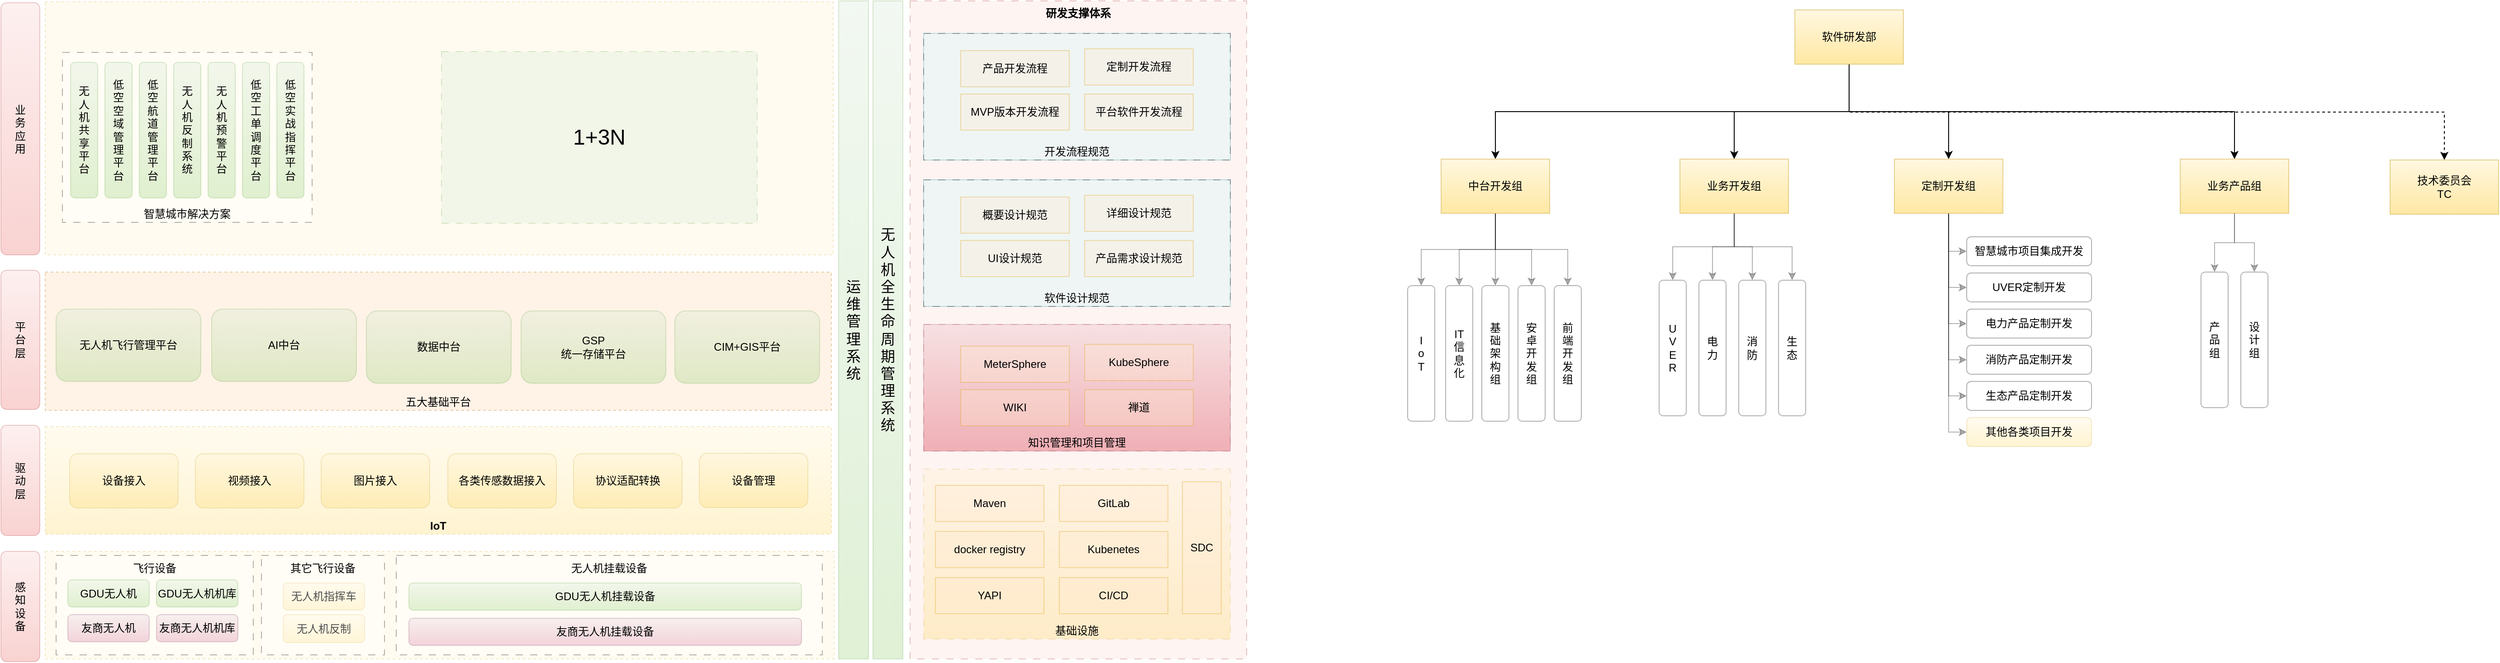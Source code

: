 <mxfile version="21.5.0" type="github">
  <diagram name="第 1 页" id="sy28XgDb7c2ZBghyUJCW">
    <mxGraphModel dx="3005" dy="1496" grid="0" gridSize="10" guides="1" tooltips="1" connect="1" arrows="1" fold="1" page="0" pageScale="1" pageWidth="827" pageHeight="1169" math="0" shadow="0">
      <root>
        <mxCell id="0" />
        <mxCell id="1" parent="0" />
        <mxCell id="hMCf7hKVNoh-XMHEsH0r-1" value="五大基础平台" style="rounded=0;whiteSpace=wrap;html=1;verticalAlign=bottom;opacity=30;glass=0;dashed=1;fillColor=#fad7ac;strokeColor=#b46504;" vertex="1" parent="1">
          <mxGeometry x="-677" y="145" width="869" height="153" as="geometry" />
        </mxCell>
        <mxCell id="hMCf7hKVNoh-XMHEsH0r-2" value="感&lt;br&gt;知&lt;br&gt;设&lt;br&gt;备" style="rounded=1;whiteSpace=wrap;html=1;opacity=30;fillColor=#f8cecc;gradientColor=#ea6b66;strokeColor=#b85450;" vertex="1" parent="1">
          <mxGeometry x="-726" y="454" width="43" height="122" as="geometry" />
        </mxCell>
        <mxCell id="hMCf7hKVNoh-XMHEsH0r-3" value="" style="rounded=0;whiteSpace=wrap;html=1;glass=0;opacity=30;dashed=1;fillColor=#fff2cc;strokeColor=#d6b656;" vertex="1" parent="1">
          <mxGeometry x="-677" y="454" width="872" height="119" as="geometry" />
        </mxCell>
        <mxCell id="hMCf7hKVNoh-XMHEsH0r-4" value="驱&lt;br&gt;动&lt;br&gt;层" style="rounded=1;whiteSpace=wrap;html=1;opacity=30;fillColor=#f8cecc;gradientColor=#ea6b66;strokeColor=#b85450;" vertex="1" parent="1">
          <mxGeometry x="-726" y="314.5" width="43" height="122" as="geometry" />
        </mxCell>
        <mxCell id="hMCf7hKVNoh-XMHEsH0r-5" value="&lt;b&gt;IoT&lt;/b&gt;" style="rounded=0;whiteSpace=wrap;html=1;verticalAlign=bottom;opacity=30;glass=0;dashed=1;fillColor=#fff2cc;strokeColor=#d6b656;gradientColor=#ffd966;" vertex="1" parent="1">
          <mxGeometry x="-677" y="316" width="869" height="119" as="geometry" />
        </mxCell>
        <mxCell id="hMCf7hKVNoh-XMHEsH0r-6" value="平&lt;br&gt;台&lt;br&gt;层" style="rounded=1;whiteSpace=wrap;html=1;opacity=30;fillColor=#f8cecc;gradientColor=#ea6b66;strokeColor=#b85450;" vertex="1" parent="1">
          <mxGeometry x="-726" y="143" width="43" height="154" as="geometry" />
        </mxCell>
        <mxCell id="hMCf7hKVNoh-XMHEsH0r-7" value="设备接入" style="rounded=1;whiteSpace=wrap;html=1;opacity=30;fillColor=#fff2cc;gradientColor=#ffd966;strokeColor=#d6b656;" vertex="1" parent="1">
          <mxGeometry x="-650" y="346" width="120" height="60" as="geometry" />
        </mxCell>
        <mxCell id="hMCf7hKVNoh-XMHEsH0r-8" value="协议适配转换" style="rounded=1;whiteSpace=wrap;html=1;opacity=30;fillColor=#fff2cc;gradientColor=#ffd966;strokeColor=#d6b656;" vertex="1" parent="1">
          <mxGeometry x="-93" y="346" width="120" height="60" as="geometry" />
        </mxCell>
        <mxCell id="hMCf7hKVNoh-XMHEsH0r-9" value="视频接入" style="rounded=1;whiteSpace=wrap;html=1;opacity=30;fillColor=#fff2cc;gradientColor=#ffd966;strokeColor=#d6b656;" vertex="1" parent="1">
          <mxGeometry x="-511" y="346" width="120" height="60" as="geometry" />
        </mxCell>
        <mxCell id="hMCf7hKVNoh-XMHEsH0r-10" value="各类传感数据接入" style="rounded=1;whiteSpace=wrap;html=1;opacity=30;fillColor=#fff2cc;gradientColor=#ffd966;strokeColor=#d6b656;" vertex="1" parent="1">
          <mxGeometry x="-232" y="346" width="120" height="60" as="geometry" />
        </mxCell>
        <mxCell id="hMCf7hKVNoh-XMHEsH0r-11" value="图片接入" style="rounded=1;whiteSpace=wrap;html=1;opacity=30;fillColor=#fff2cc;gradientColor=#ffd966;strokeColor=#d6b656;" vertex="1" parent="1">
          <mxGeometry x="-372" y="346" width="120" height="60" as="geometry" />
        </mxCell>
        <mxCell id="hMCf7hKVNoh-XMHEsH0r-12" value="设备管理" style="rounded=1;whiteSpace=wrap;html=1;opacity=30;fillColor=#fff2cc;gradientColor=#ffd966;strokeColor=#d6b656;" vertex="1" parent="1">
          <mxGeometry x="46" y="345.5" width="120" height="60" as="geometry" />
        </mxCell>
        <mxCell id="hMCf7hKVNoh-XMHEsH0r-13" value="GSP&lt;br&gt;统一存储平台" style="rounded=1;whiteSpace=wrap;html=1;opacity=30;fillColor=#d5e8d4;gradientColor=#97d077;strokeColor=#82b366;" vertex="1" parent="1">
          <mxGeometry x="-151" y="188" width="160" height="80" as="geometry" />
        </mxCell>
        <mxCell id="hMCf7hKVNoh-XMHEsH0r-14" value="无人机飞行管理平台" style="rounded=1;whiteSpace=wrap;html=1;opacity=30;fillColor=#d5e8d4;gradientColor=#97d077;strokeColor=#82b366;" vertex="1" parent="1">
          <mxGeometry x="-665" y="186" width="160" height="80" as="geometry" />
        </mxCell>
        <mxCell id="hMCf7hKVNoh-XMHEsH0r-15" value="业&lt;br&gt;务&lt;br&gt;应&lt;br&gt;用" style="rounded=1;whiteSpace=wrap;html=1;fillColor=#f8cecc;strokeColor=#b85450;opacity=30;gradientColor=#ea6b66;" vertex="1" parent="1">
          <mxGeometry x="-726" y="-153" width="43" height="279" as="geometry" />
        </mxCell>
        <mxCell id="hMCf7hKVNoh-XMHEsH0r-16" value="" style="rounded=0;whiteSpace=wrap;html=1;verticalAlign=middle;opacity=30;glass=0;dashed=1;fillColor=#fff2cc;strokeColor=#d6b656;" vertex="1" parent="1">
          <mxGeometry x="-677" y="-154" width="871" height="280" as="geometry" />
        </mxCell>
        <mxCell id="hMCf7hKVNoh-XMHEsH0r-19" value="AI中台" style="rounded=1;whiteSpace=wrap;html=1;opacity=30;fillColor=#d5e8d4;gradientColor=#97d077;strokeColor=#82b366;" vertex="1" parent="1">
          <mxGeometry x="-493" y="186" width="160" height="80" as="geometry" />
        </mxCell>
        <mxCell id="hMCf7hKVNoh-XMHEsH0r-20" value="数据中台" style="rounded=1;whiteSpace=wrap;html=1;opacity=30;fillColor=#d5e8d4;gradientColor=#97d077;strokeColor=#82b366;" vertex="1" parent="1">
          <mxGeometry x="-322" y="188" width="160" height="80" as="geometry" />
        </mxCell>
        <mxCell id="hMCf7hKVNoh-XMHEsH0r-21" value="CIM+GIS平台" style="rounded=1;whiteSpace=wrap;html=1;opacity=30;fillColor=#d5e8d4;gradientColor=#97d077;strokeColor=#82b366;" vertex="1" parent="1">
          <mxGeometry x="19" y="188" width="160" height="80" as="geometry" />
        </mxCell>
        <mxCell id="hMCf7hKVNoh-XMHEsH0r-52" value="飞行设备" style="rounded=0;whiteSpace=wrap;html=1;opacity=30;verticalAlign=top;dashed=1;dashPattern=8 8;" vertex="1" parent="1">
          <mxGeometry x="-665" y="458.5" width="218" height="110" as="geometry" />
        </mxCell>
        <mxCell id="hMCf7hKVNoh-XMHEsH0r-53" value="GDU无人机" style="rounded=1;whiteSpace=wrap;html=1;opacity=30;fillColor=#d5e8d4;strokeColor=#82b366;gradientColor=#97d077;" vertex="1" parent="1">
          <mxGeometry x="-652" y="485.5" width="90" height="30" as="geometry" />
        </mxCell>
        <mxCell id="hMCf7hKVNoh-XMHEsH0r-54" value="GDU无人机机库" style="rounded=1;whiteSpace=wrap;html=1;opacity=30;fillColor=#d5e8d4;strokeColor=#82b366;gradientColor=#97d077;" vertex="1" parent="1">
          <mxGeometry x="-554" y="485.5" width="90" height="30" as="geometry" />
        </mxCell>
        <mxCell id="hMCf7hKVNoh-XMHEsH0r-55" value="无人机指挥车" style="rounded=1;whiteSpace=wrap;html=1;opacity=30;fillColor=#fff2cc;strokeColor=#d6b656;gradientColor=#ffd966;" vertex="1" parent="1">
          <mxGeometry x="-414" y="489" width="90" height="30" as="geometry" />
        </mxCell>
        <mxCell id="hMCf7hKVNoh-XMHEsH0r-56" value="无人机反制" style="rounded=1;whiteSpace=wrap;html=1;opacity=30;fillColor=#fff2cc;strokeColor=#d6b656;gradientColor=#ffd966;" vertex="1" parent="1">
          <mxGeometry x="-414" y="524" width="90" height="31" as="geometry" />
        </mxCell>
        <mxCell id="hMCf7hKVNoh-XMHEsH0r-57" value="无人机挂载设备" style="rounded=0;whiteSpace=wrap;html=1;opacity=30;verticalAlign=top;dashed=1;dashPattern=8 8;" vertex="1" parent="1">
          <mxGeometry x="-289" y="458.5" width="471" height="110" as="geometry" />
        </mxCell>
        <mxCell id="hMCf7hKVNoh-XMHEsH0r-69" value="研发支撑体系" style="rounded=0;whiteSpace=wrap;html=1;dashed=1;dashPattern=8 8;opacity=30;verticalAlign=top;movable=1;resizable=1;rotatable=1;deletable=1;editable=1;locked=0;connectable=1;fontStyle=1;fillColor=#fad9d5;strokeColor=#ae4132;" vertex="1" parent="1">
          <mxGeometry x="279" y="-155" width="372" height="728" as="geometry" />
        </mxCell>
        <mxCell id="hMCf7hKVNoh-XMHEsH0r-73" value="无&lt;br style=&quot;font-size: 16px;&quot;&gt;人&lt;br style=&quot;font-size: 16px;&quot;&gt;机&lt;br style=&quot;font-size: 16px;&quot;&gt;全&lt;br style=&quot;font-size: 16px;&quot;&gt;生&lt;br style=&quot;font-size: 16px;&quot;&gt;命&lt;br style=&quot;font-size: 16px;&quot;&gt;周&lt;br style=&quot;font-size: 16px;&quot;&gt;期&lt;br style=&quot;font-size: 16px;&quot;&gt;管&lt;br style=&quot;font-size: 16px;&quot;&gt;理&lt;br style=&quot;font-size: 16px;&quot;&gt;系&lt;br style=&quot;font-size: 16px;&quot;&gt;统" style="rounded=0;whiteSpace=wrap;html=1;opacity=30;fillColor=#d5e8d4;strokeColor=#82b366;gradientColor=#97d077;fontSize=16;" vertex="1" parent="1">
          <mxGeometry x="238" y="-155" width="33" height="728" as="geometry" />
        </mxCell>
        <mxCell id="hMCf7hKVNoh-XMHEsH0r-74" value="其它飞行设备" style="rounded=0;whiteSpace=wrap;html=1;opacity=30;verticalAlign=top;dashed=1;dashPattern=8 8;" vertex="1" parent="1">
          <mxGeometry x="-438" y="458.5" width="136" height="110" as="geometry" />
        </mxCell>
        <mxCell id="hMCf7hKVNoh-XMHEsH0r-75" value="友商无人机" style="rounded=1;whiteSpace=wrap;html=1;opacity=30;fillColor=#e6d0de;strokeColor=#996185;gradientColor=#d5739d;" vertex="1" parent="1">
          <mxGeometry x="-652" y="524" width="90" height="30" as="geometry" />
        </mxCell>
        <mxCell id="hMCf7hKVNoh-XMHEsH0r-76" value="友商无人机机库" style="rounded=1;whiteSpace=wrap;html=1;opacity=30;fillColor=#e6d0de;strokeColor=#996185;gradientColor=#d5739d;" vertex="1" parent="1">
          <mxGeometry x="-554" y="524" width="90" height="30" as="geometry" />
        </mxCell>
        <mxCell id="hMCf7hKVNoh-XMHEsH0r-78" value="GDU无人机挂载设备" style="rounded=1;whiteSpace=wrap;html=1;opacity=30;fillColor=#d5e8d4;strokeColor=#82b366;gradientColor=#97d077;" vertex="1" parent="1">
          <mxGeometry x="-275" y="489" width="434" height="30" as="geometry" />
        </mxCell>
        <mxCell id="hMCf7hKVNoh-XMHEsH0r-79" value="友商无人机挂载设备" style="rounded=1;whiteSpace=wrap;html=1;opacity=30;fillColor=#e6d0de;strokeColor=#996185;gradientColor=#d5739d;" vertex="1" parent="1">
          <mxGeometry x="-275" y="528" width="434" height="30" as="geometry" />
        </mxCell>
        <mxCell id="hMCf7hKVNoh-XMHEsH0r-80" value="运&lt;br style=&quot;font-size: 16px;&quot;&gt;维&lt;br style=&quot;font-size: 16px;&quot;&gt;管&lt;br style=&quot;font-size: 16px;&quot;&gt;理&lt;br style=&quot;font-size: 16px;&quot;&gt;系&lt;br style=&quot;font-size: 16px;&quot;&gt;统" style="rounded=0;whiteSpace=wrap;html=1;opacity=30;fillColor=#d5e8d4;strokeColor=#82b366;gradientColor=#97d077;fontSize=16;" vertex="1" parent="1">
          <mxGeometry x="200" y="-155" width="33" height="728" as="geometry" />
        </mxCell>
        <mxCell id="hMCf7hKVNoh-XMHEsH0r-38" value="1+3N" style="rounded=0;whiteSpace=wrap;html=1;opacity=30;verticalAlign=middle;dashed=1;dashPattern=8 8;container=0;fontSize=24;fillColor=#d5e8d4;strokeColor=#82b366;" vertex="1" parent="1">
          <mxGeometry x="-239" y="-99" width="349" height="190" as="geometry" />
        </mxCell>
        <mxCell id="hMCf7hKVNoh-XMHEsH0r-95" value="" style="group" vertex="1" connectable="0" parent="1">
          <mxGeometry x="-658" y="-98" width="276" height="188" as="geometry" />
        </mxCell>
        <mxCell id="hMCf7hKVNoh-XMHEsH0r-87" value="智慧城市解决方案" style="rounded=0;whiteSpace=wrap;html=1;opacity=30;verticalAlign=bottom;dashed=1;dashPattern=8 8;" vertex="1" parent="hMCf7hKVNoh-XMHEsH0r-95">
          <mxGeometry width="276" height="188" as="geometry" />
        </mxCell>
        <mxCell id="hMCf7hKVNoh-XMHEsH0r-88" value="低&lt;br&gt;空&lt;br&gt;空&lt;br&gt;域&lt;br&gt;管&lt;br&gt;理&lt;br&gt;平&lt;br&gt;台" style="rounded=1;whiteSpace=wrap;html=1;opacity=30;fillColor=#d5e8d4;strokeColor=#82b366;gradientColor=#97d077;" vertex="1" parent="hMCf7hKVNoh-XMHEsH0r-95">
          <mxGeometry x="47" y="11" width="30" height="150" as="geometry" />
        </mxCell>
        <mxCell id="hMCf7hKVNoh-XMHEsH0r-89" value="低&lt;br&gt;空&lt;br&gt;航&lt;br&gt;道&lt;br&gt;管&lt;br&gt;理&lt;br&gt;平&lt;br&gt;台" style="rounded=1;whiteSpace=wrap;html=1;opacity=30;fillColor=#d5e8d4;strokeColor=#82b366;gradientColor=#97d077;" vertex="1" parent="hMCf7hKVNoh-XMHEsH0r-95">
          <mxGeometry x="85" y="11" width="30" height="150" as="geometry" />
        </mxCell>
        <mxCell id="hMCf7hKVNoh-XMHEsH0r-90" value="无&lt;br&gt;人&lt;br&gt;机&lt;br&gt;反&lt;br&gt;制&lt;br&gt;系&lt;br&gt;统" style="rounded=1;whiteSpace=wrap;html=1;opacity=30;fillColor=#d5e8d4;strokeColor=#82b366;gradientColor=#97d077;" vertex="1" parent="hMCf7hKVNoh-XMHEsH0r-95">
          <mxGeometry x="123" y="11" width="30" height="150" as="geometry" />
        </mxCell>
        <mxCell id="hMCf7hKVNoh-XMHEsH0r-91" value="无&lt;br&gt;人&lt;br&gt;机&lt;br&gt;预&lt;br&gt;警&lt;br&gt;平&lt;br&gt;台" style="rounded=1;whiteSpace=wrap;html=1;opacity=30;fillColor=#d5e8d4;strokeColor=#82b366;gradientColor=#97d077;" vertex="1" parent="hMCf7hKVNoh-XMHEsH0r-95">
          <mxGeometry x="161" y="11" width="30" height="150" as="geometry" />
        </mxCell>
        <mxCell id="hMCf7hKVNoh-XMHEsH0r-92" value="无&lt;br&gt;人&lt;br&gt;机&lt;br&gt;共&lt;br&gt;享&lt;br&gt;平&lt;br&gt;台" style="rounded=1;whiteSpace=wrap;html=1;opacity=30;fillColor=#d5e8d4;strokeColor=#82b366;gradientColor=#97d077;" vertex="1" parent="hMCf7hKVNoh-XMHEsH0r-95">
          <mxGeometry x="9" y="11" width="30" height="150" as="geometry" />
        </mxCell>
        <mxCell id="hMCf7hKVNoh-XMHEsH0r-93" value="低&lt;br&gt;空&lt;br&gt;工&lt;br&gt;单&lt;br&gt;调&lt;br&gt;度&lt;br&gt;平&lt;br&gt;台" style="rounded=1;whiteSpace=wrap;html=1;opacity=30;fillColor=#d5e8d4;strokeColor=#82b366;gradientColor=#97d077;" vertex="1" parent="hMCf7hKVNoh-XMHEsH0r-95">
          <mxGeometry x="199" y="11" width="30" height="150" as="geometry" />
        </mxCell>
        <mxCell id="hMCf7hKVNoh-XMHEsH0r-94" value="低&lt;br&gt;空&lt;br&gt;实&lt;br&gt;战&lt;br&gt;指&lt;br&gt;挥&lt;br&gt;平&lt;br&gt;台" style="rounded=1;whiteSpace=wrap;html=1;opacity=30;fillColor=#d5e8d4;strokeColor=#82b366;gradientColor=#97d077;" vertex="1" parent="hMCf7hKVNoh-XMHEsH0r-95">
          <mxGeometry x="237" y="11" width="30" height="150" as="geometry" />
        </mxCell>
        <mxCell id="hMCf7hKVNoh-XMHEsH0r-115" value="" style="group;fillColor=#e6d0de;gradientColor=#d5739d;strokeColor=#996185;opacity=30;" vertex="1" connectable="0" parent="1">
          <mxGeometry x="294" y="203" width="339" height="140" as="geometry" />
        </mxCell>
        <mxCell id="hMCf7hKVNoh-XMHEsH0r-106" value="知识管理和项目管理" style="rounded=0;whiteSpace=wrap;html=1;opacity=30;verticalAlign=bottom;dashed=1;dashPattern=8 8;fillColor=#f8cecc;gradientColor=#ea6b66;strokeColor=#b85450;" vertex="1" parent="hMCf7hKVNoh-XMHEsH0r-115">
          <mxGeometry width="339" height="140" as="geometry" />
        </mxCell>
        <mxCell id="hMCf7hKVNoh-XMHEsH0r-111" value="WIKI" style="rounded=0;whiteSpace=wrap;html=1;opacity=30;fillColor=#ffe6cc;strokeColor=#d79b00;" vertex="1" parent="hMCf7hKVNoh-XMHEsH0r-115">
          <mxGeometry x="41" y="72" width="120" height="40" as="geometry" />
        </mxCell>
        <mxCell id="hMCf7hKVNoh-XMHEsH0r-112" value="禅道" style="rounded=0;whiteSpace=wrap;html=1;opacity=30;fillColor=#ffe6cc;strokeColor=#d79b00;" vertex="1" parent="hMCf7hKVNoh-XMHEsH0r-115">
          <mxGeometry x="178" y="72" width="120" height="40" as="geometry" />
        </mxCell>
        <mxCell id="hMCf7hKVNoh-XMHEsH0r-113" value="MeterSphere" style="rounded=0;whiteSpace=wrap;html=1;opacity=30;fillColor=#ffe6cc;strokeColor=#d79b00;" vertex="1" parent="hMCf7hKVNoh-XMHEsH0r-115">
          <mxGeometry x="41" y="24" width="120" height="40" as="geometry" />
        </mxCell>
        <mxCell id="hMCf7hKVNoh-XMHEsH0r-114" value="KubeSphere" style="rounded=0;whiteSpace=wrap;html=1;opacity=30;fillColor=#ffe6cc;strokeColor=#d79b00;" vertex="1" parent="hMCf7hKVNoh-XMHEsH0r-115">
          <mxGeometry x="178" y="22" width="120" height="40" as="geometry" />
        </mxCell>
        <mxCell id="hMCf7hKVNoh-XMHEsH0r-122" value="" style="group;fillColor=#b0e3e6;strokeColor=#0e8088;opacity=30;" vertex="1" connectable="0" parent="1">
          <mxGeometry x="294" y="43" width="339" height="140" as="geometry" />
        </mxCell>
        <mxCell id="hMCf7hKVNoh-XMHEsH0r-117" value="软件设计规范" style="rounded=0;whiteSpace=wrap;html=1;opacity=30;verticalAlign=bottom;dashed=1;dashPattern=8 8;" vertex="1" parent="hMCf7hKVNoh-XMHEsH0r-122">
          <mxGeometry width="339" height="140" as="geometry" />
        </mxCell>
        <mxCell id="hMCf7hKVNoh-XMHEsH0r-118" value="UI设计规范" style="rounded=0;whiteSpace=wrap;html=1;opacity=30;fillColor=#ffe6cc;strokeColor=#d79b00;" vertex="1" parent="hMCf7hKVNoh-XMHEsH0r-122">
          <mxGeometry x="41" y="67" width="120" height="40" as="geometry" />
        </mxCell>
        <mxCell id="hMCf7hKVNoh-XMHEsH0r-119" value="产品需求设计规范" style="rounded=0;whiteSpace=wrap;html=1;opacity=30;fillColor=#ffe6cc;strokeColor=#d79b00;" vertex="1" parent="hMCf7hKVNoh-XMHEsH0r-122">
          <mxGeometry x="178" y="67" width="120" height="40" as="geometry" />
        </mxCell>
        <mxCell id="hMCf7hKVNoh-XMHEsH0r-120" value="概要设计规范" style="rounded=0;whiteSpace=wrap;html=1;opacity=30;fillColor=#ffe6cc;strokeColor=#d79b00;" vertex="1" parent="hMCf7hKVNoh-XMHEsH0r-122">
          <mxGeometry x="41" y="19" width="120" height="40" as="geometry" />
        </mxCell>
        <mxCell id="hMCf7hKVNoh-XMHEsH0r-121" value="详细设计规范" style="rounded=0;whiteSpace=wrap;html=1;opacity=30;fillColor=#ffe6cc;strokeColor=#d79b00;" vertex="1" parent="hMCf7hKVNoh-XMHEsH0r-122">
          <mxGeometry x="178" y="17" width="120" height="40" as="geometry" />
        </mxCell>
        <mxCell id="hMCf7hKVNoh-XMHEsH0r-129" value="" style="group" vertex="1" connectable="0" parent="1">
          <mxGeometry x="294" y="-119" width="339" height="140" as="geometry" />
        </mxCell>
        <mxCell id="hMCf7hKVNoh-XMHEsH0r-123" value="" style="group;fillColor=#b0e3e6;strokeColor=#0e8088;opacity=30;container=0;" vertex="1" connectable="0" parent="hMCf7hKVNoh-XMHEsH0r-129">
          <mxGeometry width="339" height="140" as="geometry" />
        </mxCell>
        <mxCell id="hMCf7hKVNoh-XMHEsH0r-124" value="开发流程规范" style="rounded=0;whiteSpace=wrap;html=1;opacity=30;verticalAlign=bottom;dashed=1;dashPattern=8 8;container=0;" vertex="1" parent="hMCf7hKVNoh-XMHEsH0r-129">
          <mxGeometry width="339" height="140" as="geometry" />
        </mxCell>
        <mxCell id="hMCf7hKVNoh-XMHEsH0r-125" value="MVP版本开发流程" style="rounded=0;whiteSpace=wrap;html=1;opacity=30;fillColor=#ffe6cc;strokeColor=#d79b00;" vertex="1" parent="hMCf7hKVNoh-XMHEsH0r-129">
          <mxGeometry x="41" y="67" width="120" height="40" as="geometry" />
        </mxCell>
        <mxCell id="hMCf7hKVNoh-XMHEsH0r-126" value="平台软件开发流程" style="rounded=0;whiteSpace=wrap;html=1;opacity=30;fillColor=#ffe6cc;strokeColor=#d79b00;" vertex="1" parent="hMCf7hKVNoh-XMHEsH0r-129">
          <mxGeometry x="178" y="67" width="120" height="40" as="geometry" />
        </mxCell>
        <mxCell id="hMCf7hKVNoh-XMHEsH0r-127" value="产品开发流程" style="rounded=0;whiteSpace=wrap;html=1;opacity=30;fillColor=#ffe6cc;strokeColor=#d79b00;" vertex="1" parent="hMCf7hKVNoh-XMHEsH0r-129">
          <mxGeometry x="41" y="19" width="120" height="40" as="geometry" />
        </mxCell>
        <mxCell id="hMCf7hKVNoh-XMHEsH0r-128" value="定制开发流程" style="rounded=0;whiteSpace=wrap;html=1;opacity=30;fillColor=#ffe6cc;strokeColor=#d79b00;" vertex="1" parent="hMCf7hKVNoh-XMHEsH0r-129">
          <mxGeometry x="178" y="17" width="120" height="40" as="geometry" />
        </mxCell>
        <mxCell id="hMCf7hKVNoh-XMHEsH0r-97" value="基础设施" style="rounded=0;whiteSpace=wrap;html=1;opacity=30;verticalAlign=bottom;dashed=1;dashPattern=8 8;fillColor=#fff2cc;gradientColor=#ffd966;strokeColor=#d6b656;" vertex="1" parent="1">
          <mxGeometry x="294" y="363" width="339" height="188" as="geometry" />
        </mxCell>
        <mxCell id="hMCf7hKVNoh-XMHEsH0r-98" value="Maven" style="rounded=0;whiteSpace=wrap;html=1;opacity=30;fillColor=#ffe6cc;strokeColor=#d79b00;" vertex="1" parent="1">
          <mxGeometry x="307" y="381" width="120" height="40" as="geometry" />
        </mxCell>
        <mxCell id="hMCf7hKVNoh-XMHEsH0r-99" value="GitLab" style="rounded=0;whiteSpace=wrap;html=1;opacity=30;fillColor=#ffe6cc;strokeColor=#d79b00;" vertex="1" parent="1">
          <mxGeometry x="444" y="381" width="120" height="40" as="geometry" />
        </mxCell>
        <mxCell id="hMCf7hKVNoh-XMHEsH0r-100" value="docker registry" style="rounded=0;whiteSpace=wrap;html=1;opacity=30;fillColor=#ffe6cc;strokeColor=#d79b00;" vertex="1" parent="1">
          <mxGeometry x="307" y="432" width="120" height="40" as="geometry" />
        </mxCell>
        <mxCell id="hMCf7hKVNoh-XMHEsH0r-101" value="Kubenetes" style="rounded=0;whiteSpace=wrap;html=1;opacity=30;fillColor=#ffe6cc;strokeColor=#d79b00;" vertex="1" parent="1">
          <mxGeometry x="444" y="432" width="120" height="40" as="geometry" />
        </mxCell>
        <mxCell id="hMCf7hKVNoh-XMHEsH0r-102" value="YAPI" style="rounded=0;whiteSpace=wrap;html=1;opacity=30;fillColor=#ffe6cc;strokeColor=#d79b00;" vertex="1" parent="1">
          <mxGeometry x="307" y="483" width="120" height="40" as="geometry" />
        </mxCell>
        <mxCell id="hMCf7hKVNoh-XMHEsH0r-103" value="CI/CD" style="rounded=0;whiteSpace=wrap;html=1;opacity=30;fillColor=#ffe6cc;strokeColor=#d79b00;" vertex="1" parent="1">
          <mxGeometry x="444" y="483" width="120" height="40" as="geometry" />
        </mxCell>
        <mxCell id="hMCf7hKVNoh-XMHEsH0r-131" value="SDC" style="rounded=0;whiteSpace=wrap;html=1;opacity=30;fillColor=#ffe6cc;strokeColor=#d79b00;" vertex="1" parent="1">
          <mxGeometry x="580" y="377" width="43" height="146" as="geometry" />
        </mxCell>
        <mxCell id="hMCf7hKVNoh-XMHEsH0r-169" style="edgeStyle=orthogonalEdgeStyle;rounded=0;orthogonalLoop=1;jettySize=auto;html=1;exitX=0.5;exitY=1;exitDx=0;exitDy=0;entryX=0.5;entryY=0;entryDx=0;entryDy=0;" edge="1" parent="1" source="hMCf7hKVNoh-XMHEsH0r-132" target="hMCf7hKVNoh-XMHEsH0r-133">
          <mxGeometry relative="1" as="geometry" />
        </mxCell>
        <mxCell id="hMCf7hKVNoh-XMHEsH0r-170" style="edgeStyle=orthogonalEdgeStyle;rounded=0;orthogonalLoop=1;jettySize=auto;html=1;exitX=0.5;exitY=1;exitDx=0;exitDy=0;" edge="1" parent="1" source="hMCf7hKVNoh-XMHEsH0r-132" target="hMCf7hKVNoh-XMHEsH0r-134">
          <mxGeometry relative="1" as="geometry" />
        </mxCell>
        <mxCell id="hMCf7hKVNoh-XMHEsH0r-171" style="edgeStyle=orthogonalEdgeStyle;rounded=0;orthogonalLoop=1;jettySize=auto;html=1;exitX=0.5;exitY=1;exitDx=0;exitDy=0;entryX=0.5;entryY=0;entryDx=0;entryDy=0;" edge="1" parent="1" source="hMCf7hKVNoh-XMHEsH0r-132" target="hMCf7hKVNoh-XMHEsH0r-135">
          <mxGeometry relative="1" as="geometry" />
        </mxCell>
        <mxCell id="hMCf7hKVNoh-XMHEsH0r-172" style="edgeStyle=orthogonalEdgeStyle;rounded=0;orthogonalLoop=1;jettySize=auto;html=1;exitX=0.5;exitY=1;exitDx=0;exitDy=0;entryX=0.5;entryY=0;entryDx=0;entryDy=0;" edge="1" parent="1" source="hMCf7hKVNoh-XMHEsH0r-132" target="hMCf7hKVNoh-XMHEsH0r-136">
          <mxGeometry relative="1" as="geometry" />
        </mxCell>
        <mxCell id="hMCf7hKVNoh-XMHEsH0r-178" style="edgeStyle=orthogonalEdgeStyle;rounded=0;orthogonalLoop=1;jettySize=auto;html=1;exitX=0.5;exitY=1;exitDx=0;exitDy=0;entryX=0.5;entryY=0;entryDx=0;entryDy=0;dashed=1;" edge="1" parent="1" source="hMCf7hKVNoh-XMHEsH0r-132" target="hMCf7hKVNoh-XMHEsH0r-177">
          <mxGeometry relative="1" as="geometry" />
        </mxCell>
        <mxCell id="hMCf7hKVNoh-XMHEsH0r-132" value="软件研发部" style="rounded=0;whiteSpace=wrap;html=1;opacity=60;fillColor=#fff2cc;gradientColor=#ffd966;strokeColor=#d6b656;" vertex="1" parent="1">
          <mxGeometry x="1257" y="-145" width="120" height="60" as="geometry" />
        </mxCell>
        <mxCell id="hMCf7hKVNoh-XMHEsH0r-143" style="edgeStyle=orthogonalEdgeStyle;rounded=0;orthogonalLoop=1;jettySize=auto;html=1;exitX=0.5;exitY=1;exitDx=0;exitDy=0;entryX=0.5;entryY=0;entryDx=0;entryDy=0;opacity=30;" edge="1" parent="1" source="hMCf7hKVNoh-XMHEsH0r-133" target="hMCf7hKVNoh-XMHEsH0r-137">
          <mxGeometry relative="1" as="geometry" />
        </mxCell>
        <mxCell id="hMCf7hKVNoh-XMHEsH0r-145" style="edgeStyle=orthogonalEdgeStyle;rounded=0;orthogonalLoop=1;jettySize=auto;html=1;exitX=0.5;exitY=1;exitDx=0;exitDy=0;entryX=0.5;entryY=0;entryDx=0;entryDy=0;opacity=30;" edge="1" parent="1" source="hMCf7hKVNoh-XMHEsH0r-133" target="hMCf7hKVNoh-XMHEsH0r-139">
          <mxGeometry relative="1" as="geometry" />
        </mxCell>
        <mxCell id="hMCf7hKVNoh-XMHEsH0r-146" style="edgeStyle=orthogonalEdgeStyle;rounded=0;orthogonalLoop=1;jettySize=auto;html=1;exitX=0.5;exitY=1;exitDx=0;exitDy=0;entryX=0.5;entryY=0;entryDx=0;entryDy=0;opacity=30;" edge="1" parent="1" source="hMCf7hKVNoh-XMHEsH0r-133" target="hMCf7hKVNoh-XMHEsH0r-140">
          <mxGeometry relative="1" as="geometry" />
        </mxCell>
        <mxCell id="hMCf7hKVNoh-XMHEsH0r-147" style="edgeStyle=orthogonalEdgeStyle;rounded=0;orthogonalLoop=1;jettySize=auto;html=1;exitX=0.5;exitY=1;exitDx=0;exitDy=0;entryX=0.5;entryY=0;entryDx=0;entryDy=0;opacity=30;" edge="1" parent="1" source="hMCf7hKVNoh-XMHEsH0r-133" target="hMCf7hKVNoh-XMHEsH0r-141">
          <mxGeometry relative="1" as="geometry" />
        </mxCell>
        <mxCell id="hMCf7hKVNoh-XMHEsH0r-148" style="edgeStyle=orthogonalEdgeStyle;rounded=0;orthogonalLoop=1;jettySize=auto;html=1;exitX=0.5;exitY=1;exitDx=0;exitDy=0;entryX=0.5;entryY=0;entryDx=0;entryDy=0;opacity=30;" edge="1" parent="1" source="hMCf7hKVNoh-XMHEsH0r-133" target="hMCf7hKVNoh-XMHEsH0r-142">
          <mxGeometry relative="1" as="geometry" />
        </mxCell>
        <mxCell id="hMCf7hKVNoh-XMHEsH0r-133" value="中台开发组" style="rounded=0;whiteSpace=wrap;html=1;opacity=60;fillColor=#fff2cc;gradientColor=#ffd966;strokeColor=#d6b656;" vertex="1" parent="1">
          <mxGeometry x="866" y="20" width="120" height="60" as="geometry" />
        </mxCell>
        <mxCell id="hMCf7hKVNoh-XMHEsH0r-153" style="edgeStyle=orthogonalEdgeStyle;rounded=0;orthogonalLoop=1;jettySize=auto;html=1;exitX=0.5;exitY=1;exitDx=0;exitDy=0;entryX=0.5;entryY=0;entryDx=0;entryDy=0;opacity=30;" edge="1" parent="1" source="hMCf7hKVNoh-XMHEsH0r-134" target="hMCf7hKVNoh-XMHEsH0r-149">
          <mxGeometry relative="1" as="geometry" />
        </mxCell>
        <mxCell id="hMCf7hKVNoh-XMHEsH0r-154" style="edgeStyle=orthogonalEdgeStyle;rounded=0;orthogonalLoop=1;jettySize=auto;html=1;exitX=0.5;exitY=1;exitDx=0;exitDy=0;entryX=0.5;entryY=0;entryDx=0;entryDy=0;opacity=30;" edge="1" parent="1" source="hMCf7hKVNoh-XMHEsH0r-134" target="hMCf7hKVNoh-XMHEsH0r-150">
          <mxGeometry relative="1" as="geometry" />
        </mxCell>
        <mxCell id="hMCf7hKVNoh-XMHEsH0r-155" style="edgeStyle=orthogonalEdgeStyle;rounded=0;orthogonalLoop=1;jettySize=auto;html=1;exitX=0.5;exitY=1;exitDx=0;exitDy=0;entryX=0.5;entryY=0;entryDx=0;entryDy=0;opacity=30;" edge="1" parent="1" source="hMCf7hKVNoh-XMHEsH0r-134" target="hMCf7hKVNoh-XMHEsH0r-151">
          <mxGeometry relative="1" as="geometry" />
        </mxCell>
        <mxCell id="hMCf7hKVNoh-XMHEsH0r-156" style="edgeStyle=orthogonalEdgeStyle;rounded=0;orthogonalLoop=1;jettySize=auto;html=1;exitX=0.5;exitY=1;exitDx=0;exitDy=0;opacity=30;" edge="1" parent="1" source="hMCf7hKVNoh-XMHEsH0r-134" target="hMCf7hKVNoh-XMHEsH0r-152">
          <mxGeometry relative="1" as="geometry" />
        </mxCell>
        <mxCell id="hMCf7hKVNoh-XMHEsH0r-134" value="业务开发组" style="rounded=0;whiteSpace=wrap;html=1;opacity=60;fillColor=#fff2cc;gradientColor=#ffd966;strokeColor=#d6b656;" vertex="1" parent="1">
          <mxGeometry x="1130" y="20" width="120" height="60" as="geometry" />
        </mxCell>
        <mxCell id="hMCf7hKVNoh-XMHEsH0r-162" style="edgeStyle=orthogonalEdgeStyle;rounded=0;orthogonalLoop=1;jettySize=auto;html=1;exitX=0.5;exitY=1;exitDx=0;exitDy=0;entryX=0;entryY=0.5;entryDx=0;entryDy=0;opacity=30;" edge="1" parent="1" source="hMCf7hKVNoh-XMHEsH0r-135" target="hMCf7hKVNoh-XMHEsH0r-157">
          <mxGeometry relative="1" as="geometry" />
        </mxCell>
        <mxCell id="hMCf7hKVNoh-XMHEsH0r-163" style="edgeStyle=orthogonalEdgeStyle;rounded=0;orthogonalLoop=1;jettySize=auto;html=1;exitX=0.5;exitY=1;exitDx=0;exitDy=0;entryX=0;entryY=0.5;entryDx=0;entryDy=0;opacity=30;" edge="1" parent="1" source="hMCf7hKVNoh-XMHEsH0r-135" target="hMCf7hKVNoh-XMHEsH0r-158">
          <mxGeometry relative="1" as="geometry" />
        </mxCell>
        <mxCell id="hMCf7hKVNoh-XMHEsH0r-164" style="edgeStyle=orthogonalEdgeStyle;rounded=0;orthogonalLoop=1;jettySize=auto;html=1;exitX=0.5;exitY=1;exitDx=0;exitDy=0;entryX=0;entryY=0.5;entryDx=0;entryDy=0;opacity=30;" edge="1" parent="1" source="hMCf7hKVNoh-XMHEsH0r-135" target="hMCf7hKVNoh-XMHEsH0r-159">
          <mxGeometry relative="1" as="geometry" />
        </mxCell>
        <mxCell id="hMCf7hKVNoh-XMHEsH0r-165" style="edgeStyle=orthogonalEdgeStyle;rounded=0;orthogonalLoop=1;jettySize=auto;html=1;exitX=0.5;exitY=1;exitDx=0;exitDy=0;entryX=0;entryY=0.5;entryDx=0;entryDy=0;opacity=30;" edge="1" parent="1" source="hMCf7hKVNoh-XMHEsH0r-135" target="hMCf7hKVNoh-XMHEsH0r-160">
          <mxGeometry relative="1" as="geometry" />
        </mxCell>
        <mxCell id="hMCf7hKVNoh-XMHEsH0r-166" style="edgeStyle=orthogonalEdgeStyle;rounded=0;orthogonalLoop=1;jettySize=auto;html=1;exitX=0.5;exitY=1;exitDx=0;exitDy=0;entryX=0;entryY=0.5;entryDx=0;entryDy=0;opacity=30;" edge="1" parent="1" source="hMCf7hKVNoh-XMHEsH0r-135" target="hMCf7hKVNoh-XMHEsH0r-161">
          <mxGeometry relative="1" as="geometry" />
        </mxCell>
        <mxCell id="hMCf7hKVNoh-XMHEsH0r-168" style="edgeStyle=orthogonalEdgeStyle;rounded=0;orthogonalLoop=1;jettySize=auto;html=1;exitX=0.5;exitY=1;exitDx=0;exitDy=0;entryX=0;entryY=0.5;entryDx=0;entryDy=0;opacity=30;" edge="1" parent="1" source="hMCf7hKVNoh-XMHEsH0r-135" target="hMCf7hKVNoh-XMHEsH0r-167">
          <mxGeometry relative="1" as="geometry" />
        </mxCell>
        <mxCell id="hMCf7hKVNoh-XMHEsH0r-135" value="定制开发组" style="rounded=0;whiteSpace=wrap;html=1;opacity=60;fillColor=#fff2cc;gradientColor=#ffd966;strokeColor=#d6b656;" vertex="1" parent="1">
          <mxGeometry x="1367" y="20" width="120" height="60" as="geometry" />
        </mxCell>
        <mxCell id="hMCf7hKVNoh-XMHEsH0r-175" style="edgeStyle=orthogonalEdgeStyle;rounded=0;orthogonalLoop=1;jettySize=auto;html=1;exitX=0.5;exitY=1;exitDx=0;exitDy=0;entryX=0.5;entryY=0;entryDx=0;entryDy=0;opacity=30;" edge="1" parent="1" source="hMCf7hKVNoh-XMHEsH0r-136" target="hMCf7hKVNoh-XMHEsH0r-173">
          <mxGeometry relative="1" as="geometry" />
        </mxCell>
        <mxCell id="hMCf7hKVNoh-XMHEsH0r-176" style="edgeStyle=orthogonalEdgeStyle;rounded=0;orthogonalLoop=1;jettySize=auto;html=1;exitX=0.5;exitY=1;exitDx=0;exitDy=0;opacity=30;" edge="1" parent="1" source="hMCf7hKVNoh-XMHEsH0r-136" target="hMCf7hKVNoh-XMHEsH0r-174">
          <mxGeometry relative="1" as="geometry" />
        </mxCell>
        <mxCell id="hMCf7hKVNoh-XMHEsH0r-136" value="业务产品组" style="rounded=0;whiteSpace=wrap;html=1;opacity=60;fillColor=#fff2cc;gradientColor=#ffd966;strokeColor=#d6b656;" vertex="1" parent="1">
          <mxGeometry x="1683" y="20" width="120" height="60" as="geometry" />
        </mxCell>
        <mxCell id="hMCf7hKVNoh-XMHEsH0r-137" value="I&lt;br&gt;o&lt;br&gt;T" style="rounded=1;whiteSpace=wrap;html=1;opacity=30;" vertex="1" parent="1">
          <mxGeometry x="829" y="160" width="30" height="150" as="geometry" />
        </mxCell>
        <mxCell id="hMCf7hKVNoh-XMHEsH0r-139" value="IT&lt;br&gt;信&lt;br&gt;息&lt;br&gt;化" style="rounded=1;whiteSpace=wrap;html=1;opacity=30;" vertex="1" parent="1">
          <mxGeometry x="871" y="160" width="30" height="150" as="geometry" />
        </mxCell>
        <mxCell id="hMCf7hKVNoh-XMHEsH0r-140" value="基&lt;br&gt;础&lt;br&gt;架&lt;br&gt;构&lt;br&gt;组" style="rounded=1;whiteSpace=wrap;html=1;opacity=30;" vertex="1" parent="1">
          <mxGeometry x="911" y="160" width="30" height="150" as="geometry" />
        </mxCell>
        <mxCell id="hMCf7hKVNoh-XMHEsH0r-141" value="安&lt;br&gt;卓&lt;br&gt;开&lt;br&gt;发&lt;br&gt;组" style="rounded=1;whiteSpace=wrap;html=1;opacity=30;" vertex="1" parent="1">
          <mxGeometry x="951" y="160" width="30" height="150" as="geometry" />
        </mxCell>
        <mxCell id="hMCf7hKVNoh-XMHEsH0r-142" value="前&lt;br&gt;端&lt;br&gt;开&lt;br&gt;发&lt;br&gt;组" style="rounded=1;whiteSpace=wrap;html=1;opacity=30;" vertex="1" parent="1">
          <mxGeometry x="991" y="160" width="30" height="150" as="geometry" />
        </mxCell>
        <mxCell id="hMCf7hKVNoh-XMHEsH0r-149" value="U&lt;br&gt;V&lt;br&gt;E&lt;br&gt;R" style="rounded=1;whiteSpace=wrap;html=1;opacity=30;" vertex="1" parent="1">
          <mxGeometry x="1107" y="154" width="30" height="150" as="geometry" />
        </mxCell>
        <mxCell id="hMCf7hKVNoh-XMHEsH0r-150" value="电&lt;br&gt;力" style="rounded=1;whiteSpace=wrap;html=1;opacity=30;" vertex="1" parent="1">
          <mxGeometry x="1151" y="154" width="30" height="150" as="geometry" />
        </mxCell>
        <mxCell id="hMCf7hKVNoh-XMHEsH0r-151" value="消&lt;br&gt;防" style="rounded=1;whiteSpace=wrap;html=1;opacity=30;" vertex="1" parent="1">
          <mxGeometry x="1195" y="154" width="30" height="150" as="geometry" />
        </mxCell>
        <mxCell id="hMCf7hKVNoh-XMHEsH0r-152" value="生&lt;br&gt;态" style="rounded=1;whiteSpace=wrap;html=1;opacity=30;" vertex="1" parent="1">
          <mxGeometry x="1239" y="154" width="30" height="150" as="geometry" />
        </mxCell>
        <mxCell id="hMCf7hKVNoh-XMHEsH0r-157" value="智慧城市项目集成开发" style="rounded=1;whiteSpace=wrap;html=1;opacity=30;" vertex="1" parent="1">
          <mxGeometry x="1447" y="106" width="138" height="32" as="geometry" />
        </mxCell>
        <mxCell id="hMCf7hKVNoh-XMHEsH0r-158" value="UVER定制开发" style="rounded=1;whiteSpace=wrap;html=1;opacity=30;" vertex="1" parent="1">
          <mxGeometry x="1447" y="146" width="138" height="32" as="geometry" />
        </mxCell>
        <mxCell id="hMCf7hKVNoh-XMHEsH0r-159" value="电力产品定制开发" style="rounded=1;whiteSpace=wrap;html=1;opacity=30;" vertex="1" parent="1">
          <mxGeometry x="1447" y="186" width="138" height="32" as="geometry" />
        </mxCell>
        <mxCell id="hMCf7hKVNoh-XMHEsH0r-160" value="消防产品定制开发" style="rounded=1;whiteSpace=wrap;html=1;opacity=30;" vertex="1" parent="1">
          <mxGeometry x="1447" y="226" width="138" height="32" as="geometry" />
        </mxCell>
        <mxCell id="hMCf7hKVNoh-XMHEsH0r-161" value="生态产品定制开发" style="rounded=1;whiteSpace=wrap;html=1;opacity=30;" vertex="1" parent="1">
          <mxGeometry x="1447" y="266" width="138" height="32" as="geometry" />
        </mxCell>
        <mxCell id="hMCf7hKVNoh-XMHEsH0r-167" value="其他各类项目开发" style="rounded=1;whiteSpace=wrap;html=1;opacity=30;fillColor=#fff2cc;gradientColor=#ffd966;strokeColor=#d6b656;" vertex="1" parent="1">
          <mxGeometry x="1447" y="306" width="138" height="32" as="geometry" />
        </mxCell>
        <mxCell id="hMCf7hKVNoh-XMHEsH0r-173" value="产&lt;br&gt;品&lt;br&gt;组" style="rounded=1;whiteSpace=wrap;html=1;opacity=30;" vertex="1" parent="1">
          <mxGeometry x="1706" y="145" width="30" height="150" as="geometry" />
        </mxCell>
        <mxCell id="hMCf7hKVNoh-XMHEsH0r-174" value="设&lt;br&gt;计&lt;br&gt;组" style="rounded=1;whiteSpace=wrap;html=1;opacity=30;" vertex="1" parent="1">
          <mxGeometry x="1750" y="145" width="30" height="150" as="geometry" />
        </mxCell>
        <mxCell id="hMCf7hKVNoh-XMHEsH0r-177" value="技术委员会&lt;br&gt;TC" style="rounded=0;whiteSpace=wrap;html=1;opacity=60;fillColor=#fff2cc;gradientColor=#ffd966;strokeColor=#d6b656;" vertex="1" parent="1">
          <mxGeometry x="1915" y="21" width="120" height="60" as="geometry" />
        </mxCell>
      </root>
    </mxGraphModel>
  </diagram>
</mxfile>
